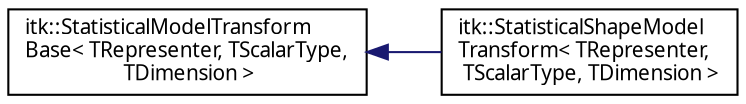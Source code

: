 digraph "Graphical Class Hierarchy"
{
  edge [fontname="FreeSans.ttf",fontsize="10",labelfontname="FreeSans.ttf",labelfontsize="10"];
  node [fontname="FreeSans.ttf",fontsize="10",shape=record];
  rankdir="LR";
  Node1 [label="itk::StatisticalModelTransform\lBase\< TRepresenter, TScalarType,\l TDimension \>",height=0.2,width=0.4,color="black", fillcolor="white", style="filled",URL="$classitk_1_1StatisticalModelTransformBase.html"];
  Node1 -> Node2 [dir="back",color="midnightblue",fontsize="10",style="solid",fontname="FreeSans.ttf"];
  Node2 [label="itk::StatisticalShapeModel\lTransform\< TRepresenter,\l TScalarType, TDimension \>",height=0.2,width=0.4,color="black", fillcolor="white", style="filled",URL="$classitk_1_1StatisticalShapeModelTransform.html",tooltip="An itk transform that allows for deformations defined by a given Statistical Shape Model..."];
}
